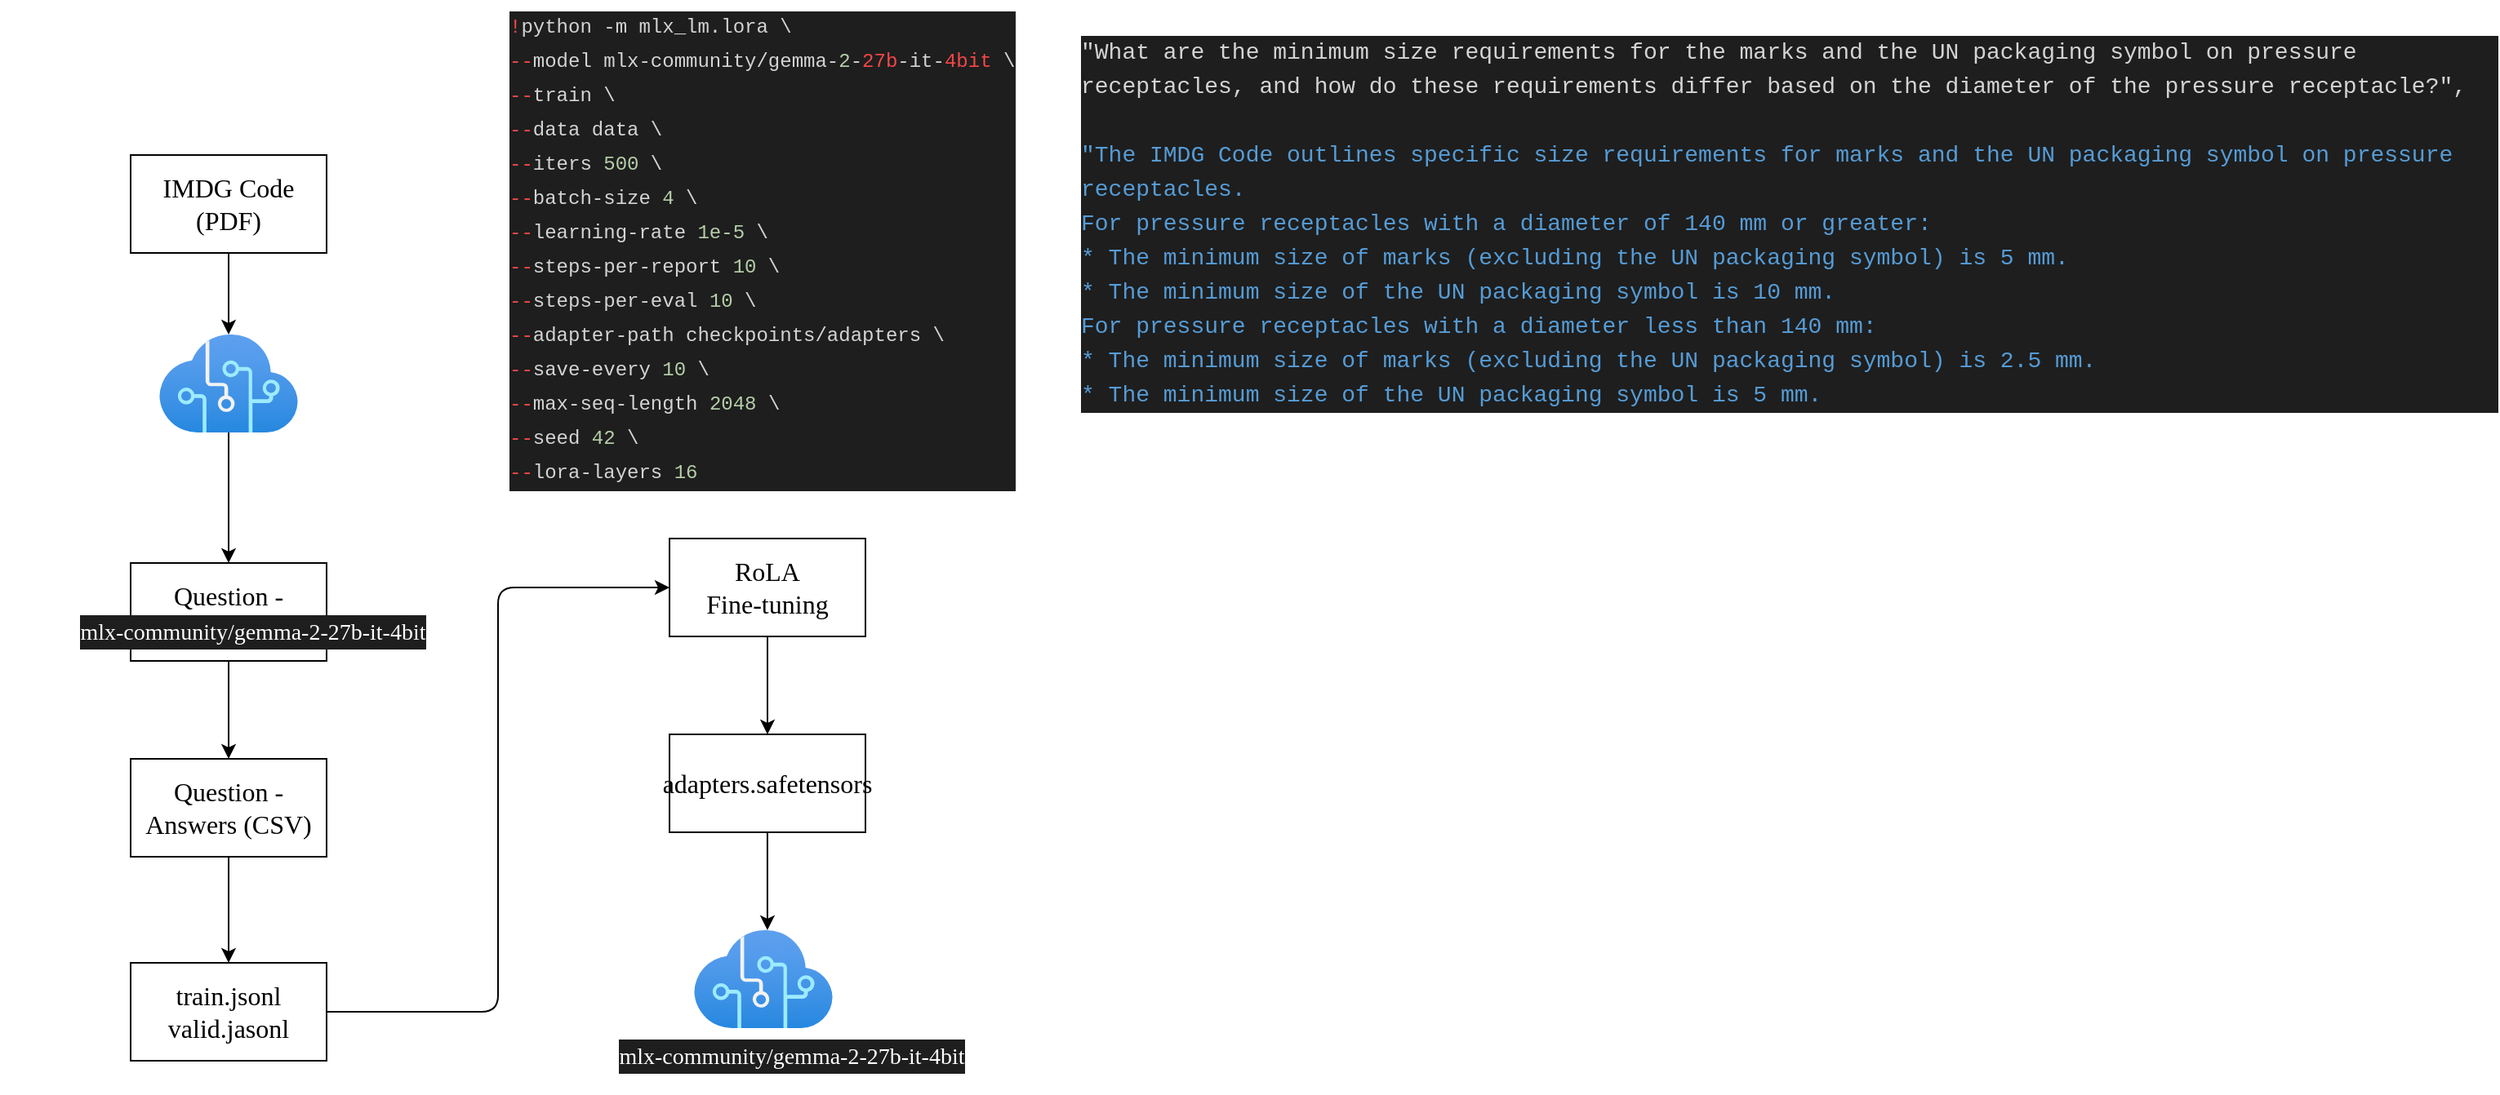 <mxfile>
    <diagram id="z1rad_NkXqNnStKqBakh" name="Page-1">
        <mxGraphModel dx="1102" dy="919" grid="1" gridSize="10" guides="1" tooltips="1" connect="1" arrows="1" fold="1" page="1" pageScale="1" pageWidth="1600" pageHeight="900" math="0" shadow="0">
            <root>
                <mxCell id="0"/>
                <mxCell id="1" parent="0"/>
                <mxCell id="12" style="edgeStyle=orthogonalEdgeStyle;html=1;fontSize=16;" parent="1" source="2" target="9" edge="1">
                    <mxGeometry relative="1" as="geometry"/>
                </mxCell>
                <mxCell id="2" value="&lt;font style=&quot;font-size: 16px;&quot;&gt;RoLA&lt;br&gt;Fine-tuning&lt;br&gt;&lt;/font&gt;" style="rounded=0;whiteSpace=wrap;html=1;fontFamily=freesentation;" parent="1" vertex="1">
                    <mxGeometry x="410" y="470" width="120" height="60" as="geometry"/>
                </mxCell>
                <mxCell id="5" style="edgeStyle=none;html=1;fontSize=16;" parent="1" source="3" target="16" edge="1">
                    <mxGeometry relative="1" as="geometry">
                        <mxPoint x="-120" y="335" as="targetPoint"/>
                    </mxGeometry>
                </mxCell>
                <mxCell id="3" value="&lt;font style=&quot;font-size: 16px;&quot;&gt;IMDG Code&lt;br&gt;(PDF)&lt;br&gt;&lt;/font&gt;" style="rounded=0;whiteSpace=wrap;html=1;fontFamily=freesentation;" parent="1" vertex="1">
                    <mxGeometry x="80" y="235" width="120" height="60" as="geometry"/>
                </mxCell>
                <mxCell id="7" style="edgeStyle=none;html=1;fontSize=16;" parent="1" source="4" target="6" edge="1">
                    <mxGeometry relative="1" as="geometry"/>
                </mxCell>
                <mxCell id="4" value="&lt;span style=&quot;font-size: 16px;&quot;&gt;Question - Answers (CSV)&lt;/span&gt;" style="rounded=0;whiteSpace=wrap;html=1;fontFamily=freesentation;" parent="1" vertex="1">
                    <mxGeometry x="80" y="485" width="120" height="60" as="geometry"/>
                </mxCell>
                <mxCell id="11" style="edgeStyle=orthogonalEdgeStyle;html=1;entryX=0.5;entryY=0;entryDx=0;entryDy=0;fontSize=16;" parent="1" source="6" target="22" edge="1">
                    <mxGeometry relative="1" as="geometry"/>
                </mxCell>
                <mxCell id="6" value="&lt;span style=&quot;font-size: 16px;&quot;&gt;Question - Answers (CSV)&lt;/span&gt;" style="rounded=0;whiteSpace=wrap;html=1;fontFamily=freesentation;" parent="1" vertex="1">
                    <mxGeometry x="80" y="605" width="120" height="60" as="geometry"/>
                </mxCell>
                <mxCell id="8" value="" style="aspect=fixed;html=1;points=[];align=center;image;fontSize=12;image=img/lib/azure2/ai_machine_learning/Cognitive_Services.svg;" parent="1" vertex="1">
                    <mxGeometry x="425" y="710" width="85" height="60" as="geometry"/>
                </mxCell>
                <mxCell id="14" style="edgeStyle=orthogonalEdgeStyle;html=1;entryX=0.529;entryY=0;entryDx=0;entryDy=0;entryPerimeter=0;fontSize=16;" parent="1" source="9" target="8" edge="1">
                    <mxGeometry relative="1" as="geometry"/>
                </mxCell>
                <mxCell id="9" value="&lt;font style=&quot;font-size: 16px;&quot;&gt;adapters.safetensors&lt;br&gt;&lt;/font&gt;" style="rounded=0;whiteSpace=wrap;html=1;fontFamily=freesentation;" parent="1" vertex="1">
                    <mxGeometry x="410" y="590" width="120" height="60" as="geometry"/>
                </mxCell>
                <mxCell id="15" value="&lt;div style=&quot;background-color: rgb(30, 30, 30); font-weight: normal; font-size: 14px; line-height: 21px;&quot;&gt;&lt;div style=&quot;&quot;&gt;&lt;font face=&quot;freesentation&quot; style=&quot;&quot; color=&quot;#ffffff&quot;&gt;mlx-community/gemma-2-27b-it-4bit&lt;/font&gt;&lt;/div&gt;&lt;/div&gt;" style="text;whiteSpace=wrap;html=1;fontSize=16;align=center;" parent="1" vertex="1">
                    <mxGeometry x="330" y="770" width="310" height="40" as="geometry"/>
                </mxCell>
                <mxCell id="18" style="edgeStyle=orthogonalEdgeStyle;html=1;entryX=0.5;entryY=0;entryDx=0;entryDy=0;fontFamily=freesentation;fontSize=16;fontColor=#FFFFFF;" parent="1" source="16" target="4" edge="1">
                    <mxGeometry relative="1" as="geometry"/>
                </mxCell>
                <mxCell id="16" value="" style="aspect=fixed;html=1;points=[];align=center;image;fontSize=12;image=img/lib/azure2/ai_machine_learning/Cognitive_Services.svg;" parent="1" vertex="1">
                    <mxGeometry x="97.5" y="345" width="85" height="60" as="geometry"/>
                </mxCell>
                <mxCell id="17" value="&lt;div style=&quot;background-color: rgb(30, 30, 30); font-weight: normal; font-size: 14px; line-height: 21px;&quot;&gt;&lt;div style=&quot;&quot;&gt;&lt;font face=&quot;freesentation&quot; style=&quot;&quot; color=&quot;#ffffff&quot;&gt;mlx-community/gemma-2-27b-it-4bit&lt;/font&gt;&lt;/div&gt;&lt;/div&gt;" style="text;whiteSpace=wrap;html=1;fontSize=16;align=center;" parent="1" vertex="1">
                    <mxGeometry y="510" width="310" height="40" as="geometry"/>
                </mxCell>
                <mxCell id="19" value="&lt;div style=&quot;color: rgb(212, 212, 212); background-color: rgb(30, 30, 30); font-family: Menlo, Monaco, &amp;quot;Courier New&amp;quot;, monospace; font-weight: normal; font-size: 14px; line-height: 21px;&quot;&gt;&lt;div&gt;&lt;span style=&quot;color: #d4d4d4;&quot;&gt;&quot;What are the minimum size requirements for the marks and the UN packaging symbol on pressure receptacles, and how do these requirements differ based on the diameter of the pressure receptacle?&quot;,&lt;/span&gt;&lt;/div&gt;&lt;div&gt;&lt;span style=&quot;color: #569cd6;&quot;&gt;&lt;br&gt;&lt;/span&gt;&lt;/div&gt;&lt;div&gt;&lt;span style=&quot;color: #569cd6;&quot;&gt;&quot;The IMDG Code outlines specific size requirements for marks and the UN packaging symbol on pressure receptacles.&lt;/span&gt;&lt;/div&gt;&lt;div&gt;&lt;span style=&quot;color: #569cd6;&quot;&gt;For pressure receptacles with a diameter of 140 mm or greater:&lt;/span&gt;&lt;/div&gt;&lt;div&gt;&lt;span style=&quot;color: #569cd6;&quot;&gt;* The minimum size of marks (excluding the UN packaging symbol) is 5 mm.&lt;/span&gt;&lt;/div&gt;&lt;div&gt;&lt;span style=&quot;color: #569cd6;&quot;&gt;* The minimum size of the UN packaging symbol is 10 mm.&lt;/span&gt;&lt;/div&gt;&lt;div&gt;&lt;span style=&quot;color: #569cd6;&quot;&gt;For pressure receptacles with a diameter less than 140 mm:&lt;/span&gt;&lt;/div&gt;&lt;div&gt;&lt;span style=&quot;color: #569cd6;&quot;&gt;* The minimum size of marks (excluding the UN packaging symbol) is 2.5 mm.&lt;/span&gt;&lt;/div&gt;&lt;div&gt;&lt;span style=&quot;color: #569cd6;&quot;&gt;* The minimum size of the UN packaging symbol is 5 mm.&lt;/span&gt;&lt;/div&gt;&lt;/div&gt;" style="text;whiteSpace=wrap;html=1;fontSize=16;fontFamily=freesentation;fontColor=#FFFFFF;" parent="1" vertex="1">
                    <mxGeometry x="660" y="155" width="870" height="250" as="geometry"/>
                </mxCell>
                <mxCell id="21" value="&lt;div style=&quot;color: rgb(212, 212, 212); background-color: rgb(30, 30, 30); font-family: Menlo, Monaco, &amp;quot;Courier New&amp;quot;, monospace; font-weight: normal; font-size: 12px; line-height: 21px;&quot;&gt;&lt;div style=&quot;font-size: 12px;&quot;&gt;&lt;span style=&quot;color: rgb(244, 71, 71); font-size: 12px;&quot;&gt;!&lt;/span&gt;&lt;span style=&quot;color: rgb(212, 212, 212); font-size: 12px;&quot;&gt;python -m mlx_lm.lora \&lt;/span&gt;&lt;/div&gt;&lt;div style=&quot;font-size: 12px;&quot;&gt;&lt;span style=&quot;color: rgb(212, 212, 212); font-size: 12px;&quot;&gt;    &lt;/span&gt;&lt;span style=&quot;color: rgb(244, 71, 71); font-size: 12px;&quot;&gt;--&lt;/span&gt;&lt;span style=&quot;color: rgb(212, 212, 212); font-size: 12px;&quot;&gt;model mlx-community/gemma-&lt;/span&gt;&lt;span style=&quot;color: rgb(181, 206, 168); font-size: 12px;&quot;&gt;2&lt;/span&gt;&lt;span style=&quot;color: rgb(212, 212, 212); font-size: 12px;&quot;&gt;-&lt;/span&gt;&lt;span style=&quot;color: rgb(244, 71, 71); font-size: 12px;&quot;&gt;27b&lt;/span&gt;&lt;span style=&quot;color: rgb(212, 212, 212); font-size: 12px;&quot;&gt;-it-&lt;/span&gt;&lt;span style=&quot;color: rgb(244, 71, 71); font-size: 12px;&quot;&gt;4bit&lt;/span&gt;&lt;span style=&quot;color: rgb(212, 212, 212); font-size: 12px;&quot;&gt; \&lt;/span&gt;&lt;/div&gt;&lt;div style=&quot;font-size: 12px;&quot;&gt;&lt;span style=&quot;color: rgb(212, 212, 212); font-size: 12px;&quot;&gt;    &lt;/span&gt;&lt;span style=&quot;color: rgb(244, 71, 71); font-size: 12px;&quot;&gt;--&lt;/span&gt;&lt;span style=&quot;color: rgb(212, 212, 212); font-size: 12px;&quot;&gt;train \&lt;/span&gt;&lt;/div&gt;&lt;div style=&quot;font-size: 12px;&quot;&gt;&lt;span style=&quot;color: rgb(212, 212, 212); font-size: 12px;&quot;&gt;    &lt;/span&gt;&lt;span style=&quot;color: rgb(244, 71, 71); font-size: 12px;&quot;&gt;--&lt;/span&gt;&lt;span style=&quot;color: rgb(212, 212, 212); font-size: 12px;&quot;&gt;data data \&lt;/span&gt;&lt;/div&gt;&lt;div style=&quot;font-size: 12px;&quot;&gt;&lt;span style=&quot;color: rgb(212, 212, 212); font-size: 12px;&quot;&gt;    &lt;/span&gt;&lt;span style=&quot;color: rgb(244, 71, 71); font-size: 12px;&quot;&gt;--&lt;/span&gt;&lt;span style=&quot;color: rgb(212, 212, 212); font-size: 12px;&quot;&gt;iters &lt;/span&gt;&lt;span style=&quot;color: rgb(181, 206, 168); font-size: 12px;&quot;&gt;500&lt;/span&gt;&lt;span style=&quot;color: rgb(212, 212, 212); font-size: 12px;&quot;&gt; \&lt;/span&gt;&lt;/div&gt;&lt;div style=&quot;font-size: 12px;&quot;&gt;&lt;span style=&quot;color: rgb(212, 212, 212); font-size: 12px;&quot;&gt;    &lt;/span&gt;&lt;span style=&quot;color: rgb(244, 71, 71); font-size: 12px;&quot;&gt;--&lt;/span&gt;&lt;span style=&quot;color: rgb(212, 212, 212); font-size: 12px;&quot;&gt;batch-size &lt;/span&gt;&lt;span style=&quot;color: rgb(181, 206, 168); font-size: 12px;&quot;&gt;4&lt;/span&gt;&lt;span style=&quot;color: rgb(212, 212, 212); font-size: 12px;&quot;&gt; \&lt;/span&gt;&lt;/div&gt;&lt;div style=&quot;font-size: 12px;&quot;&gt;&lt;span style=&quot;color: rgb(212, 212, 212); font-size: 12px;&quot;&gt;    &lt;/span&gt;&lt;span style=&quot;color: rgb(244, 71, 71); font-size: 12px;&quot;&gt;--&lt;/span&gt;&lt;span style=&quot;color: rgb(212, 212, 212); font-size: 12px;&quot;&gt;learning-rate &lt;/span&gt;&lt;span style=&quot;color: rgb(181, 206, 168); font-size: 12px;&quot;&gt;1e-5&lt;/span&gt;&lt;span style=&quot;color: rgb(212, 212, 212); font-size: 12px;&quot;&gt; \&lt;/span&gt;&lt;/div&gt;&lt;div style=&quot;font-size: 12px;&quot;&gt;&lt;span style=&quot;color: rgb(212, 212, 212); font-size: 12px;&quot;&gt;    &lt;/span&gt;&lt;span style=&quot;color: rgb(244, 71, 71); font-size: 12px;&quot;&gt;--&lt;/span&gt;&lt;span style=&quot;color: rgb(212, 212, 212); font-size: 12px;&quot;&gt;steps-per-report &lt;/span&gt;&lt;span style=&quot;color: rgb(181, 206, 168); font-size: 12px;&quot;&gt;10&lt;/span&gt;&lt;span style=&quot;color: rgb(212, 212, 212); font-size: 12px;&quot;&gt; \&lt;/span&gt;&lt;/div&gt;&lt;div style=&quot;font-size: 12px;&quot;&gt;&lt;span style=&quot;color: rgb(212, 212, 212); font-size: 12px;&quot;&gt;    &lt;/span&gt;&lt;span style=&quot;color: rgb(244, 71, 71); font-size: 12px;&quot;&gt;--&lt;/span&gt;&lt;span style=&quot;color: rgb(212, 212, 212); font-size: 12px;&quot;&gt;steps-per-eval &lt;/span&gt;&lt;span style=&quot;color: rgb(181, 206, 168); font-size: 12px;&quot;&gt;10&lt;/span&gt;&lt;span style=&quot;color: rgb(212, 212, 212); font-size: 12px;&quot;&gt; \&lt;/span&gt;&lt;/div&gt;&lt;div style=&quot;font-size: 12px;&quot;&gt;&lt;span style=&quot;color: rgb(212, 212, 212); font-size: 12px;&quot;&gt;    &lt;/span&gt;&lt;span style=&quot;color: rgb(244, 71, 71); font-size: 12px;&quot;&gt;--&lt;/span&gt;&lt;span style=&quot;color: rgb(212, 212, 212); font-size: 12px;&quot;&gt;adapter-path checkpoints/adapters \&lt;/span&gt;&lt;/div&gt;&lt;div style=&quot;font-size: 12px;&quot;&gt;&lt;span style=&quot;color: rgb(212, 212, 212); font-size: 12px;&quot;&gt;    &lt;/span&gt;&lt;span style=&quot;color: rgb(244, 71, 71); font-size: 12px;&quot;&gt;--&lt;/span&gt;&lt;span style=&quot;color: rgb(212, 212, 212); font-size: 12px;&quot;&gt;save-every &lt;/span&gt;&lt;span style=&quot;color: rgb(181, 206, 168); font-size: 12px;&quot;&gt;10&lt;/span&gt;&lt;span style=&quot;color: rgb(212, 212, 212); font-size: 12px;&quot;&gt; \&lt;/span&gt;&lt;/div&gt;&lt;div style=&quot;font-size: 12px;&quot;&gt;&lt;span style=&quot;color: rgb(212, 212, 212); font-size: 12px;&quot;&gt;    &lt;/span&gt;&lt;span style=&quot;color: rgb(244, 71, 71); font-size: 12px;&quot;&gt;--&lt;/span&gt;&lt;span style=&quot;color: rgb(212, 212, 212); font-size: 12px;&quot;&gt;max-seq-length &lt;/span&gt;&lt;span style=&quot;color: rgb(181, 206, 168); font-size: 12px;&quot;&gt;2048&lt;/span&gt;&lt;span style=&quot;color: rgb(212, 212, 212); font-size: 12px;&quot;&gt; \&lt;/span&gt;&lt;/div&gt;&lt;div style=&quot;font-size: 12px;&quot;&gt;&lt;span style=&quot;color: rgb(212, 212, 212); font-size: 12px;&quot;&gt;    &lt;/span&gt;&lt;span style=&quot;color: rgb(244, 71, 71); font-size: 12px;&quot;&gt;--&lt;/span&gt;&lt;span style=&quot;color: rgb(212, 212, 212); font-size: 12px;&quot;&gt;seed &lt;/span&gt;&lt;span style=&quot;color: rgb(181, 206, 168); font-size: 12px;&quot;&gt;42&lt;/span&gt;&lt;span style=&quot;color: rgb(212, 212, 212); font-size: 12px;&quot;&gt; \&lt;/span&gt;&lt;/div&gt;&lt;div style=&quot;font-size: 12px;&quot;&gt;&lt;span style=&quot;color: rgb(212, 212, 212); font-size: 12px;&quot;&gt;    &lt;/span&gt;&lt;span style=&quot;color: rgb(244, 71, 71); font-size: 12px;&quot;&gt;--&lt;/span&gt;&lt;span style=&quot;color: rgb(212, 212, 212); font-size: 12px;&quot;&gt;lora-layers &lt;/span&gt;&lt;span style=&quot;color: rgb(181, 206, 168); font-size: 12px;&quot;&gt;16&lt;/span&gt;&lt;/div&gt;&lt;/div&gt;" style="text;whiteSpace=wrap;html=1;fontSize=12;fontFamily=freesentation;fontColor=#FFFFFF;" parent="1" vertex="1">
                    <mxGeometry x="310" y="140" width="330" height="310" as="geometry"/>
                </mxCell>
                <mxCell id="23" style="edgeStyle=orthogonalEdgeStyle;html=1;entryX=0;entryY=0.5;entryDx=0;entryDy=0;" parent="1" source="22" target="2" edge="1">
                    <mxGeometry relative="1" as="geometry"/>
                </mxCell>
                <mxCell id="22" value="&lt;span style=&quot;font-size: 16px;&quot;&gt;train.jsonl&lt;br&gt;valid.jasonl&lt;br&gt;&lt;/span&gt;" style="rounded=0;whiteSpace=wrap;html=1;fontFamily=freesentation;" parent="1" vertex="1">
                    <mxGeometry x="80" y="730" width="120" height="60" as="geometry"/>
                </mxCell>
            </root>
        </mxGraphModel>
    </diagram>
</mxfile>